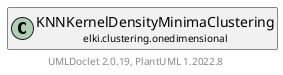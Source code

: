 @startuml
    remove .*\.(Instance|Par|Parameterizer|Factory)$
    set namespaceSeparator none
    hide empty fields
    hide empty methods

    class "<size:14>KNNKernelDensityMinimaClustering.Par\n<size:10>elki.clustering.onedimensional" as elki.clustering.onedimensional.KNNKernelDensityMinimaClustering.Par [[KNNKernelDensityMinimaClustering.Par.html]] {
        {static} +DIM_ID: OptionID
        {static} +KERNEL_ID: OptionID
        {static} +MODE_ID: OptionID
        {static} +K_ID: OptionID
        {static} +WINDOW_ID: OptionID
        #dim: int
        #kernel: KernelDensityFunction
        #mode: Mode
        #k: int
        #minwindow: int
        +configure(Parameterization): void
        +make(): KNNKernelDensityMinimaClustering
    }

    interface "<size:14>Parameterizer\n<size:10>elki.utilities.optionhandling" as elki.utilities.optionhandling.Parameterizer [[../../utilities/optionhandling/Parameterizer.html]] {
        {abstract} +make(): Object
    }
    class "<size:14>KNNKernelDensityMinimaClustering\n<size:10>elki.clustering.onedimensional" as elki.clustering.onedimensional.KNNKernelDensityMinimaClustering [[KNNKernelDensityMinimaClustering.html]]

    elki.utilities.optionhandling.Parameterizer <|.. elki.clustering.onedimensional.KNNKernelDensityMinimaClustering.Par
    elki.clustering.onedimensional.KNNKernelDensityMinimaClustering +-- elki.clustering.onedimensional.KNNKernelDensityMinimaClustering.Par

    center footer UMLDoclet 2.0.19, PlantUML 1.2022.8
@enduml
